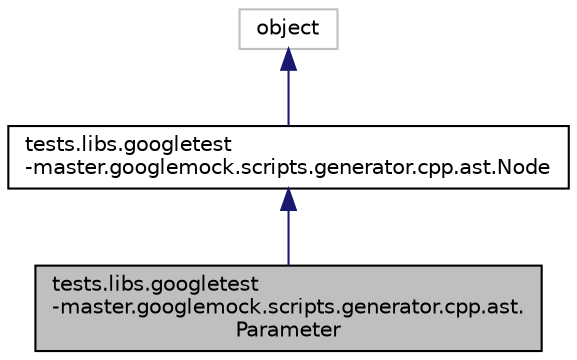 digraph "tests.libs.googletest-master.googlemock.scripts.generator.cpp.ast.Parameter"
{
  edge [fontname="Helvetica",fontsize="10",labelfontname="Helvetica",labelfontsize="10"];
  node [fontname="Helvetica",fontsize="10",shape=record];
  Node3 [label="tests.libs.googletest\l-master.googlemock.scripts.generator.cpp.ast.\lParameter",height=0.2,width=0.4,color="black", fillcolor="grey75", style="filled", fontcolor="black"];
  Node4 -> Node3 [dir="back",color="midnightblue",fontsize="10",style="solid",fontname="Helvetica"];
  Node4 [label="tests.libs.googletest\l-master.googlemock.scripts.generator.cpp.ast.Node",height=0.2,width=0.4,color="black", fillcolor="white", style="filled",URL="$classtests_1_1libs_1_1googletest-master_1_1googlemock_1_1scripts_1_1generator_1_1cpp_1_1ast_1_1Node.html"];
  Node5 -> Node4 [dir="back",color="midnightblue",fontsize="10",style="solid",fontname="Helvetica"];
  Node5 [label="object",height=0.2,width=0.4,color="grey75", fillcolor="white", style="filled"];
}
